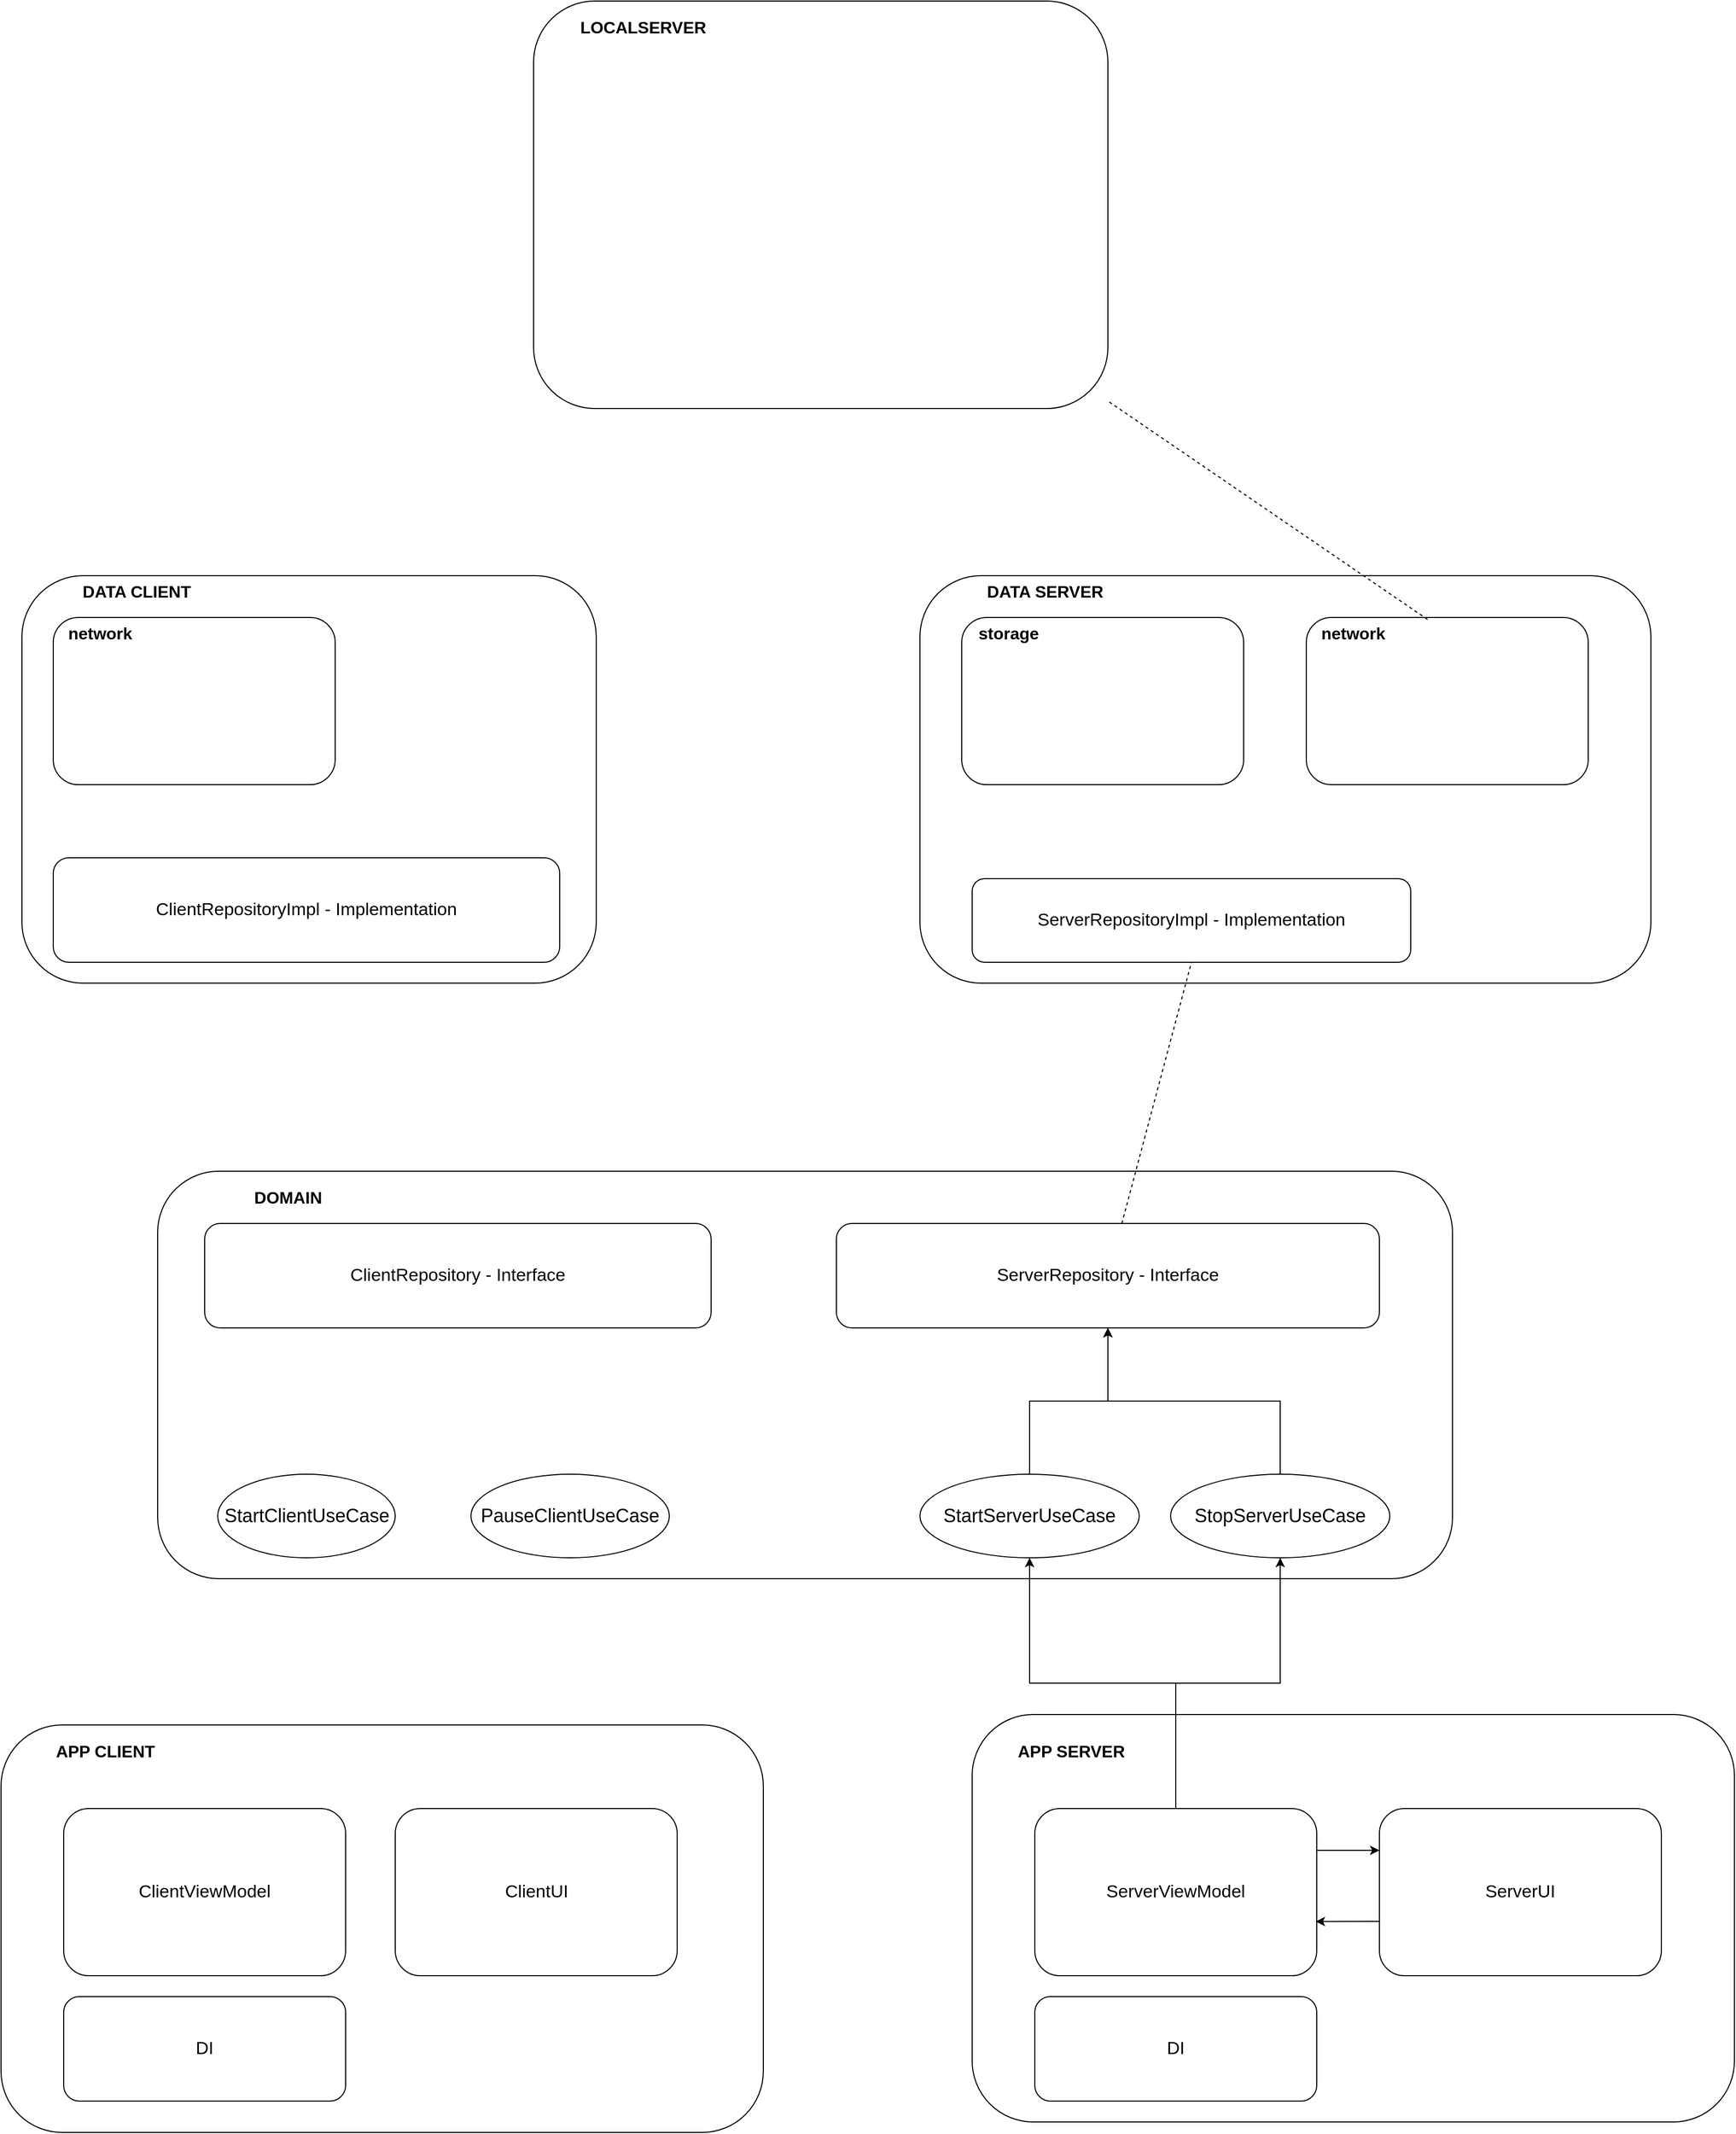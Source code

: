 <mxfile version="24.5.3" type="device">
  <diagram name="Page-1" id="dv_VYlRYfUnMwkLv-vbT">
    <mxGraphModel dx="2514" dy="3166" grid="1" gridSize="10" guides="1" tooltips="1" connect="1" arrows="1" fold="1" page="1" pageScale="1" pageWidth="850" pageHeight="1100" math="0" shadow="0">
      <root>
        <mxCell id="0" />
        <mxCell id="1" parent="0" />
        <mxCell id="EzTBEtF5ClEyaQgrT7JG-3" value="" style="rounded=1;whiteSpace=wrap;html=1;" parent="1" vertex="1">
          <mxGeometry x="-220" y="320" width="550" height="390" as="geometry" />
        </mxCell>
        <mxCell id="EzTBEtF5ClEyaQgrT7JG-8" value="&lt;b&gt;&lt;font style=&quot;font-size: 16px;&quot;&gt;DATA CLIENT&lt;/font&gt;&lt;/b&gt;" style="text;html=1;align=center;verticalAlign=middle;whiteSpace=wrap;rounded=0;" parent="1" vertex="1">
          <mxGeometry x="-190" y="320" width="160" height="30" as="geometry" />
        </mxCell>
        <mxCell id="EzTBEtF5ClEyaQgrT7JG-9" value="" style="rounded=1;whiteSpace=wrap;html=1;" parent="1" vertex="1">
          <mxGeometry x="640" y="320" width="700" height="390" as="geometry" />
        </mxCell>
        <mxCell id="EzTBEtF5ClEyaQgrT7JG-11" value="" style="rounded=1;whiteSpace=wrap;html=1;" parent="1" vertex="1">
          <mxGeometry x="-90" y="890" width="1240" height="390" as="geometry" />
        </mxCell>
        <mxCell id="EzTBEtF5ClEyaQgrT7JG-13" value="" style="rounded=1;whiteSpace=wrap;html=1;" parent="1" vertex="1">
          <mxGeometry x="-240" y="1420" width="730" height="390" as="geometry" />
        </mxCell>
        <mxCell id="EzTBEtF5ClEyaQgrT7JG-14" value="&lt;b&gt;&lt;font style=&quot;font-size: 16px;&quot;&gt;APP CLIENT&lt;/font&gt;&lt;/b&gt;" style="text;html=1;align=center;verticalAlign=middle;whiteSpace=wrap;rounded=0;" parent="1" vertex="1">
          <mxGeometry x="-190" y="1430" width="100" height="30" as="geometry" />
        </mxCell>
        <mxCell id="EzTBEtF5ClEyaQgrT7JG-15" value="" style="rounded=1;whiteSpace=wrap;html=1;" parent="1" vertex="1">
          <mxGeometry x="690" y="1410" width="730" height="390" as="geometry" />
        </mxCell>
        <mxCell id="EzTBEtF5ClEyaQgrT7JG-16" value="&lt;b&gt;&lt;font style=&quot;font-size: 16px;&quot;&gt;APP SERVER&lt;/font&gt;&lt;/b&gt;" style="text;html=1;align=center;verticalAlign=middle;whiteSpace=wrap;rounded=0;" parent="1" vertex="1">
          <mxGeometry x="730" y="1430" width="110" height="30" as="geometry" />
        </mxCell>
        <mxCell id="EzTBEtF5ClEyaQgrT7JG-17" value="&lt;b&gt;&lt;font style=&quot;font-size: 16px;&quot;&gt;DATA SERVER&lt;/font&gt;&lt;/b&gt;" style="text;html=1;align=center;verticalAlign=middle;whiteSpace=wrap;rounded=0;" parent="1" vertex="1">
          <mxGeometry x="680" y="320" width="160" height="30" as="geometry" />
        </mxCell>
        <mxCell id="EzTBEtF5ClEyaQgrT7JG-18" value="&lt;b&gt;&lt;font style=&quot;font-size: 16px;&quot;&gt;DOMAIN&lt;/font&gt;&lt;/b&gt;" style="text;html=1;align=center;verticalAlign=middle;whiteSpace=wrap;rounded=0;" parent="1" vertex="1">
          <mxGeometry x="-45" y="900" width="160" height="30" as="geometry" />
        </mxCell>
        <mxCell id="EzTBEtF5ClEyaQgrT7JG-19" value="" style="rounded=1;whiteSpace=wrap;html=1;" parent="1" vertex="1">
          <mxGeometry x="680" y="360" width="270" height="160" as="geometry" />
        </mxCell>
        <mxCell id="EzTBEtF5ClEyaQgrT7JG-20" value="&lt;b&gt;&lt;font style=&quot;font-size: 16px;&quot;&gt;storage&lt;/font&gt;&lt;/b&gt;" style="text;html=1;align=center;verticalAlign=middle;whiteSpace=wrap;rounded=0;" parent="1" vertex="1">
          <mxGeometry x="670" y="360" width="110" height="30" as="geometry" />
        </mxCell>
        <mxCell id="EzTBEtF5ClEyaQgrT7JG-23" value="" style="rounded=1;whiteSpace=wrap;html=1;" parent="1" vertex="1">
          <mxGeometry x="1010" y="360" width="270" height="160" as="geometry" />
        </mxCell>
        <mxCell id="EzTBEtF5ClEyaQgrT7JG-24" value="&lt;b&gt;&lt;font style=&quot;font-size: 16px;&quot;&gt;network&lt;/font&gt;&lt;/b&gt;" style="text;html=1;align=center;verticalAlign=middle;whiteSpace=wrap;rounded=0;" parent="1" vertex="1">
          <mxGeometry x="1000" y="360" width="110" height="30" as="geometry" />
        </mxCell>
        <mxCell id="EzTBEtF5ClEyaQgrT7JG-25" value="" style="rounded=1;whiteSpace=wrap;html=1;" parent="1" vertex="1">
          <mxGeometry x="-190" y="360" width="270" height="160" as="geometry" />
        </mxCell>
        <mxCell id="EzTBEtF5ClEyaQgrT7JG-26" value="&lt;b&gt;&lt;font style=&quot;font-size: 16px;&quot;&gt;network&lt;/font&gt;&lt;/b&gt;" style="text;html=1;align=center;verticalAlign=middle;whiteSpace=wrap;rounded=0;" parent="1" vertex="1">
          <mxGeometry x="-200" y="360" width="110" height="30" as="geometry" />
        </mxCell>
        <mxCell id="EzTBEtF5ClEyaQgrT7JG-27" value="&lt;font style=&quot;font-size: 17px;&quot;&gt;ClientRepository - Interface&lt;/font&gt;" style="rounded=1;whiteSpace=wrap;html=1;" parent="1" vertex="1">
          <mxGeometry x="-45" y="940" width="485" height="100" as="geometry" />
        </mxCell>
        <mxCell id="EzTBEtF5ClEyaQgrT7JG-29" value="&lt;font style=&quot;font-size: 17px;&quot;&gt;ServerRepository - Interface&lt;/font&gt;" style="rounded=1;whiteSpace=wrap;html=1;" parent="1" vertex="1">
          <mxGeometry x="560" y="940" width="520" height="100" as="geometry" />
        </mxCell>
        <mxCell id="EzTBEtF5ClEyaQgrT7JG-30" value="&lt;font style=&quot;font-size: 17px;&quot;&gt;ServerRepositoryImpl - Implementation&lt;/font&gt;" style="rounded=1;whiteSpace=wrap;html=1;" parent="1" vertex="1">
          <mxGeometry x="690" y="610" width="420" height="80" as="geometry" />
        </mxCell>
        <mxCell id="EzTBEtF5ClEyaQgrT7JG-31" value="&lt;font style=&quot;font-size: 17px;&quot;&gt;ClientRepositoryImpl - Implementation&lt;/font&gt;" style="rounded=1;whiteSpace=wrap;html=1;" parent="1" vertex="1">
          <mxGeometry x="-190" y="590" width="485" height="100" as="geometry" />
        </mxCell>
        <mxCell id="EzTBEtF5ClEyaQgrT7JG-34" value="&lt;font style=&quot;font-size: 17px;&quot;&gt;ClientViewModel&lt;/font&gt;" style="rounded=1;whiteSpace=wrap;html=1;" parent="1" vertex="1">
          <mxGeometry x="-180" y="1500" width="270" height="160" as="geometry" />
        </mxCell>
        <mxCell id="EzTBEtF5ClEyaQgrT7JG-36" value="&lt;font style=&quot;font-size: 17px;&quot;&gt;ClientUI&lt;/font&gt;" style="rounded=1;whiteSpace=wrap;html=1;" parent="1" vertex="1">
          <mxGeometry x="137.5" y="1500" width="270" height="160" as="geometry" />
        </mxCell>
        <mxCell id="44aZzsMt_A5BknC07qKw-3" style="edgeStyle=orthogonalEdgeStyle;rounded=0;orthogonalLoop=1;jettySize=auto;html=1;" edge="1" parent="1" source="EzTBEtF5ClEyaQgrT7JG-37" target="EzTBEtF5ClEyaQgrT7JG-41">
          <mxGeometry relative="1" as="geometry" />
        </mxCell>
        <mxCell id="44aZzsMt_A5BknC07qKw-4" style="edgeStyle=orthogonalEdgeStyle;rounded=0;orthogonalLoop=1;jettySize=auto;html=1;" edge="1" parent="1" source="EzTBEtF5ClEyaQgrT7JG-37" target="EzTBEtF5ClEyaQgrT7JG-42">
          <mxGeometry relative="1" as="geometry" />
        </mxCell>
        <mxCell id="44aZzsMt_A5BknC07qKw-11" style="edgeStyle=orthogonalEdgeStyle;rounded=0;orthogonalLoop=1;jettySize=auto;html=1;entryX=0;entryY=0.25;entryDx=0;entryDy=0;" edge="1" parent="1" source="EzTBEtF5ClEyaQgrT7JG-37" target="EzTBEtF5ClEyaQgrT7JG-38">
          <mxGeometry relative="1" as="geometry">
            <Array as="points">
              <mxPoint x="1040" y="1540" />
              <mxPoint x="1040" y="1540" />
            </Array>
          </mxGeometry>
        </mxCell>
        <mxCell id="EzTBEtF5ClEyaQgrT7JG-37" value="&lt;font style=&quot;font-size: 17px;&quot;&gt;ServerViewModel&lt;/font&gt;" style="rounded=1;whiteSpace=wrap;html=1;" parent="1" vertex="1">
          <mxGeometry x="750" y="1500" width="270" height="160" as="geometry" />
        </mxCell>
        <mxCell id="EzTBEtF5ClEyaQgrT7JG-38" value="&lt;font style=&quot;font-size: 17px;&quot;&gt;ServerUI&lt;/font&gt;" style="rounded=1;whiteSpace=wrap;html=1;" parent="1" vertex="1">
          <mxGeometry x="1080" y="1500" width="270" height="160" as="geometry" />
        </mxCell>
        <mxCell id="EzTBEtF5ClEyaQgrT7JG-39" value="&lt;font style=&quot;font-size: 18px;&quot;&gt;StartClientUseCase&lt;/font&gt;" style="ellipse;whiteSpace=wrap;html=1;" parent="1" vertex="1">
          <mxGeometry x="-32.5" y="1180" width="170" height="80" as="geometry" />
        </mxCell>
        <mxCell id="EzTBEtF5ClEyaQgrT7JG-40" value="&lt;font style=&quot;font-size: 18px;&quot;&gt;PauseClientUseCase&lt;/font&gt;" style="ellipse;whiteSpace=wrap;html=1;" parent="1" vertex="1">
          <mxGeometry x="210" y="1180" width="190" height="80" as="geometry" />
        </mxCell>
        <mxCell id="44aZzsMt_A5BknC07qKw-5" style="edgeStyle=orthogonalEdgeStyle;rounded=0;orthogonalLoop=1;jettySize=auto;html=1;" edge="1" parent="1" source="EzTBEtF5ClEyaQgrT7JG-41" target="EzTBEtF5ClEyaQgrT7JG-29">
          <mxGeometry relative="1" as="geometry" />
        </mxCell>
        <mxCell id="EzTBEtF5ClEyaQgrT7JG-41" value="&lt;font style=&quot;font-size: 18px;&quot;&gt;StartServerUseCase&lt;/font&gt;" style="ellipse;whiteSpace=wrap;html=1;" parent="1" vertex="1">
          <mxGeometry x="640" y="1180" width="210" height="80" as="geometry" />
        </mxCell>
        <mxCell id="44aZzsMt_A5BknC07qKw-6" style="edgeStyle=orthogonalEdgeStyle;rounded=0;orthogonalLoop=1;jettySize=auto;html=1;" edge="1" parent="1" source="EzTBEtF5ClEyaQgrT7JG-42" target="EzTBEtF5ClEyaQgrT7JG-29">
          <mxGeometry relative="1" as="geometry" />
        </mxCell>
        <mxCell id="EzTBEtF5ClEyaQgrT7JG-42" value="&lt;font style=&quot;font-size: 18px;&quot;&gt;StopServerUseCase&lt;/font&gt;" style="ellipse;whiteSpace=wrap;html=1;" parent="1" vertex="1">
          <mxGeometry x="880" y="1180" width="210" height="80" as="geometry" />
        </mxCell>
        <mxCell id="EzTBEtF5ClEyaQgrT7JG-43" value="&lt;span style=&quot;font-size: 17px;&quot;&gt;DI&lt;/span&gt;" style="rounded=1;whiteSpace=wrap;html=1;" parent="1" vertex="1">
          <mxGeometry x="-180" y="1680" width="270" height="100" as="geometry" />
        </mxCell>
        <mxCell id="EzTBEtF5ClEyaQgrT7JG-44" value="&lt;span style=&quot;font-size: 17px;&quot;&gt;DI&lt;/span&gt;" style="rounded=1;whiteSpace=wrap;html=1;" parent="1" vertex="1">
          <mxGeometry x="750" y="1680" width="270" height="100" as="geometry" />
        </mxCell>
        <mxCell id="44aZzsMt_A5BknC07qKw-1" value="" style="rounded=1;whiteSpace=wrap;html=1;" vertex="1" parent="1">
          <mxGeometry x="270" y="-230" width="550" height="390" as="geometry" />
        </mxCell>
        <mxCell id="44aZzsMt_A5BknC07qKw-2" value="&lt;b&gt;&lt;font style=&quot;font-size: 16px;&quot;&gt;LOCALSERVER&lt;/font&gt;&lt;/b&gt;" style="text;html=1;align=center;verticalAlign=middle;whiteSpace=wrap;rounded=0;" vertex="1" parent="1">
          <mxGeometry x="295" y="-220" width="160" height="30" as="geometry" />
        </mxCell>
        <mxCell id="44aZzsMt_A5BknC07qKw-7" value="" style="endArrow=none;dashed=1;html=1;rounded=0;entryX=0.5;entryY=1;entryDx=0;entryDy=0;" edge="1" parent="1" source="EzTBEtF5ClEyaQgrT7JG-29" target="EzTBEtF5ClEyaQgrT7JG-30">
          <mxGeometry width="50" height="50" relative="1" as="geometry">
            <mxPoint x="710" y="790" as="sourcePoint" />
            <mxPoint x="760" y="740" as="targetPoint" />
          </mxGeometry>
        </mxCell>
        <mxCell id="44aZzsMt_A5BknC07qKw-8" value="" style="endArrow=none;dashed=1;html=1;rounded=0;exitX=0.43;exitY=0.012;exitDx=0;exitDy=0;exitPerimeter=0;" edge="1" parent="1" source="EzTBEtF5ClEyaQgrT7JG-23" target="44aZzsMt_A5BknC07qKw-1">
          <mxGeometry width="50" height="50" relative="1" as="geometry">
            <mxPoint x="920" y="260" as="sourcePoint" />
            <mxPoint x="987" y="10" as="targetPoint" />
          </mxGeometry>
        </mxCell>
        <mxCell id="44aZzsMt_A5BknC07qKw-12" style="edgeStyle=orthogonalEdgeStyle;rounded=0;orthogonalLoop=1;jettySize=auto;html=1;entryX=0.996;entryY=0.676;entryDx=0;entryDy=0;entryPerimeter=0;" edge="1" parent="1" source="EzTBEtF5ClEyaQgrT7JG-38" target="EzTBEtF5ClEyaQgrT7JG-37">
          <mxGeometry relative="1" as="geometry">
            <Array as="points">
              <mxPoint x="1070" y="1608" />
              <mxPoint x="1070" y="1608" />
            </Array>
          </mxGeometry>
        </mxCell>
      </root>
    </mxGraphModel>
  </diagram>
</mxfile>
